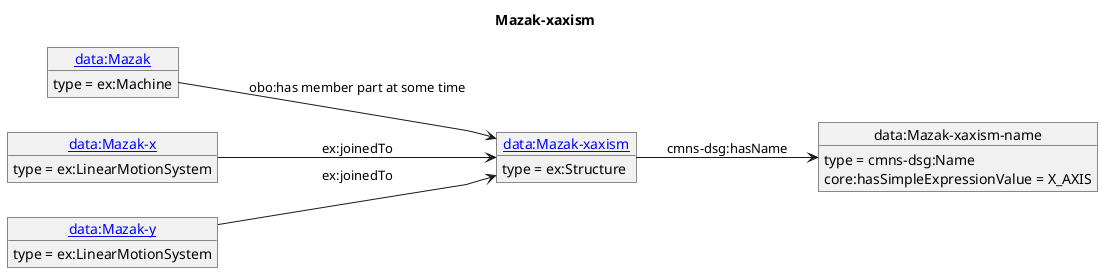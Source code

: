 @startuml
skinparam linetype polyline
left to right direction
title Mazak-xaxism
object "[[./Mazak-xaxism.html data:Mazak-xaxism]]" as o1 {
 type = ex:Structure
 }
object "data:Mazak-xaxism-name" as o2 {
 type = cmns-dsg:Name
 }
object "[[./Mazak.html data:Mazak]]" as o3 {
 type = ex:Machine
 }
object "[[./Mazak-x.html data:Mazak-x]]" as o4 {
 type = ex:LinearMotionSystem
 }
object "[[./Mazak-y.html data:Mazak-y]]" as o5 {
 type = ex:LinearMotionSystem
 }
o1 --> o2 : cmns-dsg:hasName
o2 : core:hasSimpleExpressionValue = X_AXIS
o3 --> o1 : obo:has member part at some time
o4 --> o1 : ex:joinedTo
o5 --> o1 : ex:joinedTo
@enduml
